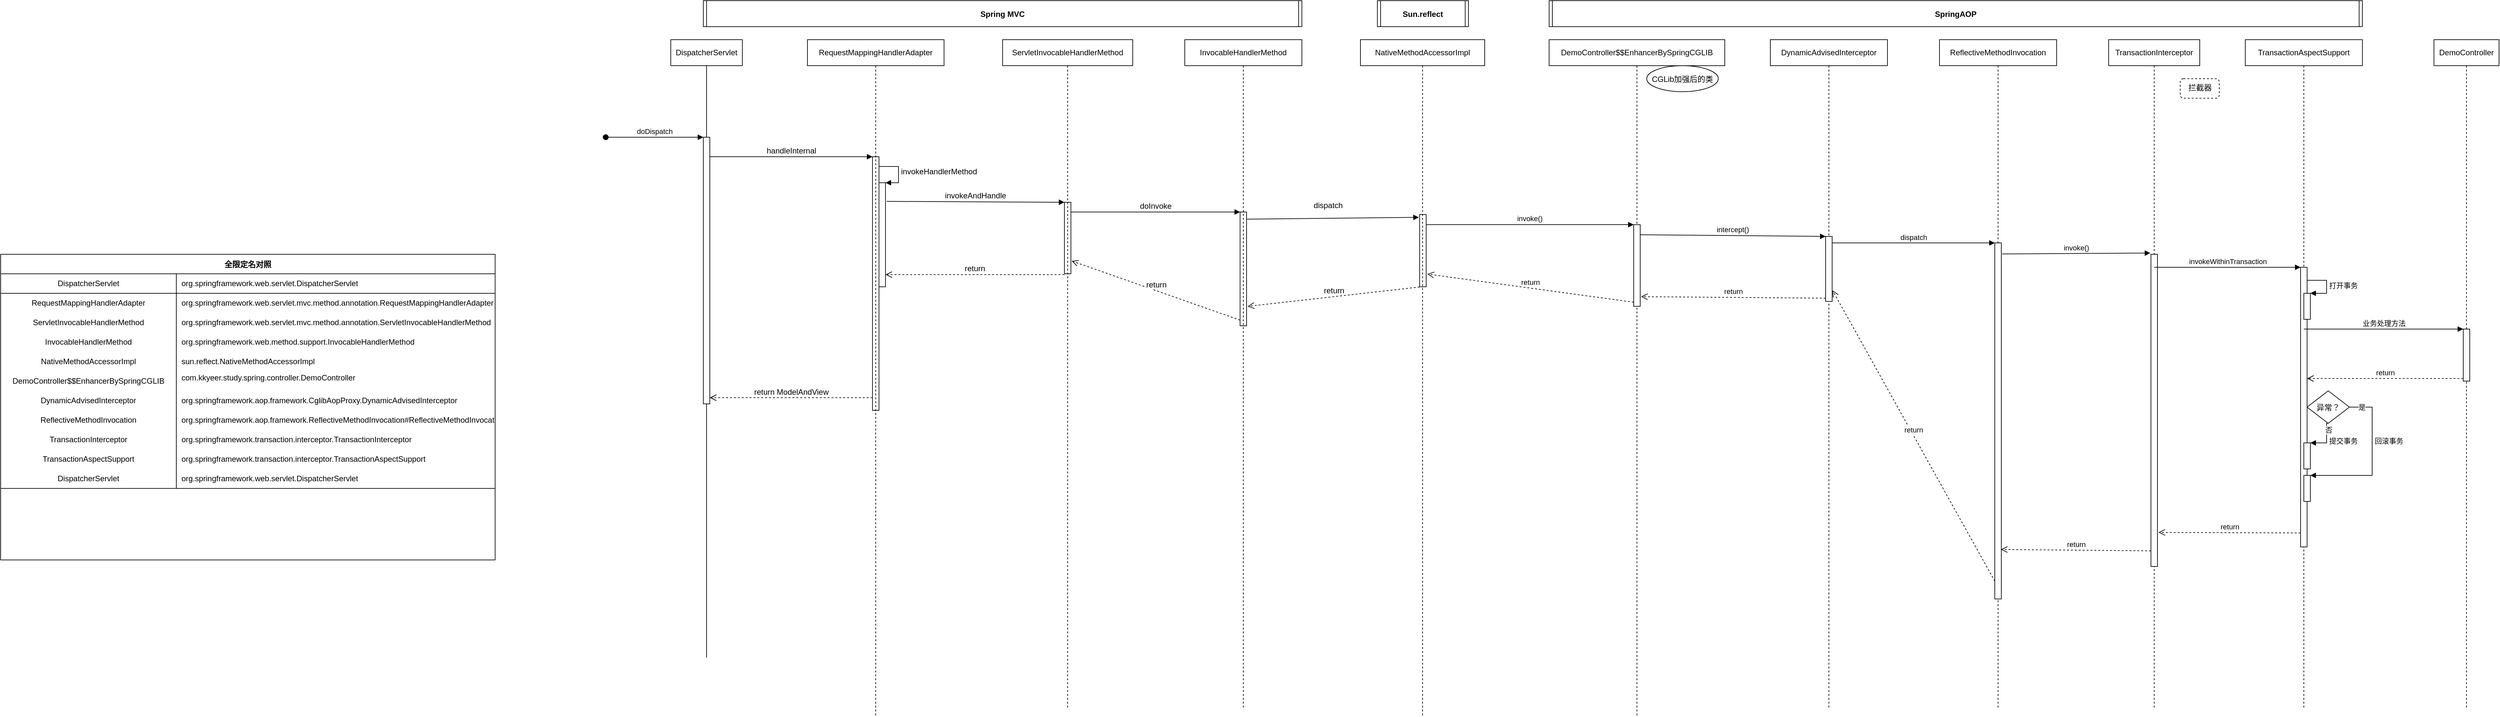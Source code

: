 <mxfile>
    <diagram id="kVu3p7XYg-1fgJQkwLqK" name="Page-1">
        <mxGraphModel dx="2498" dy="907" grid="1" gridSize="10" guides="1" tooltips="1" connect="1" arrows="1" fold="1" page="1" pageScale="1" pageWidth="827" pageHeight="1169" math="0" shadow="0">
            <root>
                <mxCell id="0"/>
                <mxCell id="1" parent="0"/>
                <mxCell id="5" value="DispatcherServlet" style="shape=umlLifeline;perimeter=lifelinePerimeter;whiteSpace=wrap;html=1;container=1;collapsible=0;recursiveResize=0;outlineConnect=0;lifelineDashed=0;" parent="1" vertex="1">
                    <mxGeometry x="90" y="100" width="110" height="950" as="geometry"/>
                </mxCell>
                <mxCell id="39" value="" style="html=1;points=[];perimeter=orthogonalPerimeter;" parent="5" vertex="1">
                    <mxGeometry x="50" y="150" width="10" height="410" as="geometry"/>
                </mxCell>
                <mxCell id="40" value="doDispatch" style="html=1;verticalAlign=bottom;startArrow=oval;endArrow=block;startSize=8;" parent="5" target="39" edge="1">
                    <mxGeometry relative="1" as="geometry">
                        <mxPoint x="-100" y="150" as="sourcePoint"/>
                    </mxGeometry>
                </mxCell>
                <mxCell id="17" value="全限定名对照" style="shape=table;startSize=30;container=1;collapsible=0;childLayout=tableLayout;fixedRows=1;rowLines=0;fontStyle=1;align=center;pointerEvents=1;strokeColor=default;labelBorderColor=none;" parent="1" vertex="1">
                    <mxGeometry x="-940" y="430" width="760" height="470" as="geometry"/>
                </mxCell>
                <mxCell id="18" value="" style="shape=partialRectangle;html=1;whiteSpace=wrap;collapsible=0;dropTarget=0;pointerEvents=1;fillColor=none;top=0;left=0;bottom=1;right=0;points=[[0,0.5],[1,0.5]];portConstraint=eastwest;strokeColor=default;labelBorderColor=none;" parent="17" vertex="1">
                    <mxGeometry y="30" width="760" height="30" as="geometry"/>
                </mxCell>
                <mxCell id="19" value="DispatcherServlet" style="shape=partialRectangle;html=1;whiteSpace=wrap;connectable=0;fillColor=none;top=0;left=0;bottom=0;right=0;overflow=hidden;pointerEvents=1;strokeColor=default;labelBorderColor=none;" parent="18" vertex="1">
                    <mxGeometry width="270" height="30" as="geometry">
                        <mxRectangle width="270" height="30" as="alternateBounds"/>
                    </mxGeometry>
                </mxCell>
                <mxCell id="20" value="org.springframework.web.servlet.DispatcherServlet" style="shape=partialRectangle;html=1;whiteSpace=wrap;connectable=0;fillColor=none;top=0;left=0;bottom=0;right=0;align=left;spacingLeft=6;overflow=hidden;pointerEvents=1;strokeColor=default;labelBorderColor=none;" parent="18" vertex="1">
                    <mxGeometry x="270" width="490" height="30" as="geometry">
                        <mxRectangle width="490" height="30" as="alternateBounds"/>
                    </mxGeometry>
                </mxCell>
                <mxCell id="21" value="" style="shape=partialRectangle;html=1;whiteSpace=wrap;collapsible=0;dropTarget=0;pointerEvents=1;fillColor=none;top=0;left=0;bottom=0;right=0;points=[[0,0.5],[1,0.5]];portConstraint=eastwest;strokeColor=default;labelBorderColor=none;" parent="17" vertex="1">
                    <mxGeometry y="60" width="760" height="30" as="geometry"/>
                </mxCell>
                <mxCell id="22" value="&lt;span style=&quot;text-align: left&quot;&gt;RequestMappingHandlerAdapter&lt;/span&gt;" style="shape=partialRectangle;html=1;connectable=0;fillColor=none;top=0;left=0;bottom=0;right=0;overflow=hidden;pointerEvents=1;strokeColor=default;fontColor=default;whiteSpace=wrap;labelBorderColor=none;" parent="21" vertex="1">
                    <mxGeometry width="270" height="30" as="geometry">
                        <mxRectangle width="270" height="30" as="alternateBounds"/>
                    </mxGeometry>
                </mxCell>
                <mxCell id="23" value="org.springframework.web.servlet.mvc.method.annotation.RequestMappingHandlerAdapter" style="shape=partialRectangle;html=1;whiteSpace=wrap;connectable=0;fillColor=none;top=0;left=0;bottom=0;right=0;align=left;spacingLeft=6;overflow=hidden;pointerEvents=1;strokeColor=default;labelBorderColor=none;" parent="21" vertex="1">
                    <mxGeometry x="270" width="490" height="30" as="geometry">
                        <mxRectangle width="490" height="30" as="alternateBounds"/>
                    </mxGeometry>
                </mxCell>
                <mxCell id="24" value="" style="shape=partialRectangle;html=1;whiteSpace=wrap;collapsible=0;dropTarget=0;pointerEvents=1;fillColor=none;top=0;left=0;bottom=0;right=0;points=[[0,0.5],[1,0.5]];portConstraint=eastwest;strokeColor=default;labelBorderColor=none;" parent="17" vertex="1">
                    <mxGeometry y="90" width="760" height="30" as="geometry"/>
                </mxCell>
                <mxCell id="25" value="ServletInvocableHandlerMethod" style="shape=partialRectangle;html=1;whiteSpace=wrap;connectable=0;fillColor=none;top=0;left=0;bottom=0;right=0;overflow=hidden;pointerEvents=1;strokeColor=default;labelBorderColor=none;" parent="24" vertex="1">
                    <mxGeometry width="270" height="30" as="geometry">
                        <mxRectangle width="270" height="30" as="alternateBounds"/>
                    </mxGeometry>
                </mxCell>
                <mxCell id="26" value="org.springframework.web.servlet.mvc.method.annotation.ServletInvocableHandlerMethod" style="shape=partialRectangle;html=1;whiteSpace=wrap;connectable=0;fillColor=none;top=0;left=0;bottom=0;right=0;align=left;spacingLeft=6;overflow=hidden;pointerEvents=1;strokeColor=default;labelBorderColor=none;" parent="24" vertex="1">
                    <mxGeometry x="270" width="490" height="30" as="geometry">
                        <mxRectangle width="490" height="30" as="alternateBounds"/>
                    </mxGeometry>
                </mxCell>
                <mxCell id="27" value="" style="shape=partialRectangle;html=1;whiteSpace=wrap;collapsible=0;dropTarget=0;pointerEvents=1;fillColor=none;top=0;left=0;bottom=0;right=0;points=[[0,0.5],[1,0.5]];portConstraint=eastwest;strokeColor=default;labelBorderColor=none;" parent="17" vertex="1">
                    <mxGeometry y="120" width="760" height="30" as="geometry"/>
                </mxCell>
                <mxCell id="28" value="InvocableHandlerMethod" style="shape=partialRectangle;html=1;whiteSpace=wrap;connectable=0;fillColor=none;top=0;left=0;bottom=0;right=0;overflow=hidden;pointerEvents=1;strokeColor=default;labelBorderColor=none;" parent="27" vertex="1">
                    <mxGeometry width="270" height="30" as="geometry">
                        <mxRectangle width="270" height="30" as="alternateBounds"/>
                    </mxGeometry>
                </mxCell>
                <mxCell id="29" value="org.springframework.web.method.support.InvocableHandlerMethod" style="shape=partialRectangle;html=1;whiteSpace=wrap;connectable=0;fillColor=none;top=0;left=0;bottom=0;right=0;align=left;spacingLeft=6;overflow=hidden;pointerEvents=1;strokeColor=default;labelBorderColor=none;" parent="27" vertex="1">
                    <mxGeometry x="270" width="490" height="30" as="geometry">
                        <mxRectangle width="490" height="30" as="alternateBounds"/>
                    </mxGeometry>
                </mxCell>
                <mxCell id="30" value="" style="shape=partialRectangle;html=1;whiteSpace=wrap;collapsible=0;dropTarget=0;pointerEvents=1;fillColor=none;top=0;left=0;bottom=0;right=0;points=[[0,0.5],[1,0.5]];portConstraint=eastwest;strokeColor=default;labelBorderColor=none;" parent="17" vertex="1">
                    <mxGeometry y="150" width="760" height="30" as="geometry"/>
                </mxCell>
                <mxCell id="31" value="NativeMethodAccessorImpl" style="shape=partialRectangle;html=1;whiteSpace=wrap;connectable=0;fillColor=none;top=0;left=0;bottom=0;right=0;overflow=hidden;pointerEvents=1;strokeColor=default;labelBorderColor=none;" parent="30" vertex="1">
                    <mxGeometry width="270" height="30" as="geometry">
                        <mxRectangle width="270" height="30" as="alternateBounds"/>
                    </mxGeometry>
                </mxCell>
                <mxCell id="32" value="sun.reflect.NativeMethodAccessorImpl" style="shape=partialRectangle;html=1;whiteSpace=wrap;connectable=0;fillColor=none;top=0;left=0;bottom=0;right=0;align=left;spacingLeft=6;overflow=hidden;pointerEvents=1;strokeColor=default;labelBorderColor=none;" parent="30" vertex="1">
                    <mxGeometry x="270" width="490" height="30" as="geometry">
                        <mxRectangle width="490" height="30" as="alternateBounds"/>
                    </mxGeometry>
                </mxCell>
                <mxCell id="33" value="" style="shape=partialRectangle;html=1;whiteSpace=wrap;collapsible=0;dropTarget=0;pointerEvents=1;fillColor=none;top=0;left=0;bottom=0;right=0;points=[[0,0.5],[1,0.5]];portConstraint=eastwest;strokeColor=default;labelBorderColor=none;" parent="17" vertex="1">
                    <mxGeometry y="180" width="760" height="30" as="geometry"/>
                </mxCell>
                <mxCell id="34" value="&lt;span style=&quot;text-align: left&quot;&gt;DemoController$$EnhancerBySpringCGLIB&lt;/span&gt;" style="shape=partialRectangle;html=1;whiteSpace=wrap;connectable=0;fillColor=none;top=0;left=0;bottom=0;right=0;overflow=hidden;pointerEvents=1;strokeColor=default;labelBorderColor=none;" parent="33" vertex="1">
                    <mxGeometry width="270" height="30" as="geometry">
                        <mxRectangle width="270" height="30" as="alternateBounds"/>
                    </mxGeometry>
                </mxCell>
                <mxCell id="35" value="com.kkyeer.study.spring.controller.DemoController$$EnhancerBySpringCGLIB$$9c8a9fff" style="shape=partialRectangle;html=1;whiteSpace=wrap;connectable=0;fillColor=none;top=0;left=0;bottom=0;right=0;align=left;spacingLeft=6;overflow=hidden;pointerEvents=1;strokeColor=default;labelBorderColor=none;" parent="33" vertex="1">
                    <mxGeometry x="270" width="490" height="30" as="geometry">
                        <mxRectangle width="490" height="30" as="alternateBounds"/>
                    </mxGeometry>
                </mxCell>
                <mxCell id="66" value="" style="shape=partialRectangle;html=1;whiteSpace=wrap;collapsible=0;dropTarget=0;pointerEvents=1;fillColor=none;top=0;left=0;bottom=0;right=0;points=[[0,0.5],[1,0.5]];portConstraint=eastwest;strokeColor=default;labelBorderColor=none;" parent="17" vertex="1">
                    <mxGeometry y="210" width="760" height="30" as="geometry"/>
                </mxCell>
                <mxCell id="67" value="&lt;span style=&quot;text-align: left&quot;&gt;DynamicAdvisedInterceptor&lt;/span&gt;" style="shape=partialRectangle;html=1;whiteSpace=wrap;connectable=0;fillColor=none;top=0;left=0;bottom=0;right=0;overflow=hidden;pointerEvents=1;strokeColor=default;labelBorderColor=none;" parent="66" vertex="1">
                    <mxGeometry width="270" height="30" as="geometry">
                        <mxRectangle width="270" height="30" as="alternateBounds"/>
                    </mxGeometry>
                </mxCell>
                <mxCell id="68" value="org.springframework.aop.framework.CglibAopProxy.DynamicAdvisedInterceptor" style="shape=partialRectangle;html=1;whiteSpace=wrap;connectable=0;fillColor=none;top=0;left=0;bottom=0;right=0;align=left;spacingLeft=6;overflow=hidden;pointerEvents=1;strokeColor=default;labelBorderColor=none;" parent="66" vertex="1">
                    <mxGeometry x="270" width="490" height="30" as="geometry">
                        <mxRectangle width="490" height="30" as="alternateBounds"/>
                    </mxGeometry>
                </mxCell>
                <mxCell id="69" value="" style="shape=partialRectangle;html=1;whiteSpace=wrap;collapsible=0;dropTarget=0;pointerEvents=1;fillColor=none;top=0;left=0;bottom=0;right=0;points=[[0,0.5],[1,0.5]];portConstraint=eastwest;strokeColor=default;labelBorderColor=none;" parent="17" vertex="1">
                    <mxGeometry y="240" width="760" height="30" as="geometry"/>
                </mxCell>
                <mxCell id="70" value="&lt;div style=&quot;text-align: left&quot;&gt;&lt;span&gt;ReflectiveMethodInvocation&lt;/span&gt;&lt;/div&gt;" style="shape=partialRectangle;html=1;whiteSpace=wrap;connectable=0;fillColor=none;top=0;left=0;bottom=0;right=0;overflow=hidden;pointerEvents=1;strokeColor=default;labelBorderColor=none;" parent="69" vertex="1">
                    <mxGeometry width="270" height="30" as="geometry">
                        <mxRectangle width="270" height="30" as="alternateBounds"/>
                    </mxGeometry>
                </mxCell>
                <mxCell id="71" value="org.springframework.aop.framework.ReflectiveMethodInvocation#ReflectiveMethodInvocation" style="shape=partialRectangle;html=1;whiteSpace=wrap;connectable=0;fillColor=none;top=0;left=0;bottom=0;right=0;align=left;spacingLeft=6;overflow=hidden;pointerEvents=1;strokeColor=default;labelBorderColor=none;" parent="69" vertex="1">
                    <mxGeometry x="270" width="490" height="30" as="geometry">
                        <mxRectangle width="490" height="30" as="alternateBounds"/>
                    </mxGeometry>
                </mxCell>
                <mxCell id="72" value="" style="shape=partialRectangle;html=1;whiteSpace=wrap;collapsible=0;dropTarget=0;pointerEvents=1;fillColor=none;top=0;left=0;bottom=0;right=0;points=[[0,0.5],[1,0.5]];portConstraint=eastwest;strokeColor=default;labelBorderColor=none;" parent="17" vertex="1">
                    <mxGeometry y="270" width="760" height="30" as="geometry"/>
                </mxCell>
                <mxCell id="73" value="&lt;span style=&quot;text-align: left&quot;&gt;TransactionInterceptor&lt;/span&gt;" style="shape=partialRectangle;html=1;whiteSpace=wrap;connectable=0;fillColor=none;top=0;left=0;bottom=0;right=0;overflow=hidden;pointerEvents=1;strokeColor=default;labelBorderColor=none;" parent="72" vertex="1">
                    <mxGeometry width="270" height="30" as="geometry">
                        <mxRectangle width="270" height="30" as="alternateBounds"/>
                    </mxGeometry>
                </mxCell>
                <mxCell id="74" value="org.springframework.transaction.interceptor.TransactionInterceptor" style="shape=partialRectangle;html=1;whiteSpace=wrap;connectable=0;fillColor=none;top=0;left=0;bottom=0;right=0;align=left;spacingLeft=6;overflow=hidden;pointerEvents=1;strokeColor=default;labelBorderColor=none;" parent="72" vertex="1">
                    <mxGeometry x="270" width="490" height="30" as="geometry">
                        <mxRectangle width="490" height="30" as="alternateBounds"/>
                    </mxGeometry>
                </mxCell>
                <mxCell id="75" value="" style="shape=partialRectangle;html=1;whiteSpace=wrap;collapsible=0;dropTarget=0;pointerEvents=1;fillColor=none;top=0;left=0;bottom=0;right=0;points=[[0,0.5],[1,0.5]];portConstraint=eastwest;strokeColor=default;labelBorderColor=none;" parent="17" vertex="1">
                    <mxGeometry y="300" width="760" height="30" as="geometry"/>
                </mxCell>
                <mxCell id="76" value="&lt;span style=&quot;text-align: left&quot;&gt;TransactionAspectSupport&lt;/span&gt;" style="shape=partialRectangle;html=1;whiteSpace=wrap;connectable=0;fillColor=none;top=0;left=0;bottom=0;right=0;overflow=hidden;pointerEvents=1;strokeColor=default;labelBorderColor=none;" parent="75" vertex="1">
                    <mxGeometry width="270" height="30" as="geometry">
                        <mxRectangle width="270" height="30" as="alternateBounds"/>
                    </mxGeometry>
                </mxCell>
                <mxCell id="77" value="org.springframework.transaction.interceptor.TransactionAspectSupport" style="shape=partialRectangle;html=1;whiteSpace=wrap;connectable=0;fillColor=none;top=0;left=0;bottom=0;right=0;align=left;spacingLeft=6;overflow=hidden;pointerEvents=1;strokeColor=default;labelBorderColor=none;" parent="75" vertex="1">
                    <mxGeometry x="270" width="490" height="30" as="geometry">
                        <mxRectangle width="490" height="30" as="alternateBounds"/>
                    </mxGeometry>
                </mxCell>
                <mxCell id="91" value="" style="shape=partialRectangle;html=1;whiteSpace=wrap;collapsible=0;dropTarget=0;pointerEvents=1;fillColor=none;top=0;left=0;bottom=1;right=0;points=[[0,0.5],[1,0.5]];portConstraint=eastwest;strokeColor=default;labelBorderColor=none;" parent="17" vertex="1">
                    <mxGeometry y="330" width="760" height="30" as="geometry"/>
                </mxCell>
                <mxCell id="92" value="DispatcherServlet" style="shape=partialRectangle;html=1;whiteSpace=wrap;connectable=0;fillColor=none;top=0;left=0;bottom=0;right=0;overflow=hidden;pointerEvents=1;strokeColor=default;labelBorderColor=none;" parent="91" vertex="1">
                    <mxGeometry width="270" height="30" as="geometry">
                        <mxRectangle width="270" height="30" as="alternateBounds"/>
                    </mxGeometry>
                </mxCell>
                <mxCell id="93" value="org.springframework.web.servlet.DispatcherServlet" style="shape=partialRectangle;html=1;whiteSpace=wrap;connectable=0;fillColor=none;top=0;left=0;bottom=0;right=0;align=left;spacingLeft=6;overflow=hidden;pointerEvents=1;strokeColor=default;labelBorderColor=none;" parent="91" vertex="1">
                    <mxGeometry x="270" width="490" height="30" as="geometry">
                        <mxRectangle width="490" height="30" as="alternateBounds"/>
                    </mxGeometry>
                </mxCell>
                <mxCell id="41" value="&lt;span style=&quot;text-align: left&quot;&gt;RequestMappingHandlerAdapter&lt;/span&gt;" style="shape=umlLifeline;perimeter=lifelinePerimeter;whiteSpace=wrap;html=1;container=1;collapsible=0;recursiveResize=0;outlineConnect=0;labelBorderColor=none;pointerEvents=1;fontFamily=Helvetica;fontSize=12;fontColor=default;strokeColor=default;fillColor=none;" parent="1" vertex="1">
                    <mxGeometry x="300" y="100" width="210" height="1040" as="geometry"/>
                </mxCell>
                <mxCell id="45" value="" style="html=1;points=[];perimeter=orthogonalPerimeter;labelBorderColor=none;pointerEvents=1;fontFamily=Helvetica;fontSize=12;fontColor=default;strokeColor=default;fillColor=none;" parent="41" vertex="1">
                    <mxGeometry x="100" y="180" width="10" height="390" as="geometry"/>
                </mxCell>
                <mxCell id="48" value="" style="html=1;points=[];perimeter=orthogonalPerimeter;labelBorderColor=none;pointerEvents=1;fontFamily=Helvetica;fontSize=12;fontColor=default;strokeColor=default;fillColor=none;" parent="41" vertex="1">
                    <mxGeometry x="110" y="220" width="10" height="160" as="geometry"/>
                </mxCell>
                <mxCell id="49" value="invokeHandlerMethod" style="edgeStyle=orthogonalEdgeStyle;html=1;align=left;spacingLeft=2;endArrow=block;rounded=0;entryX=1;entryY=0;fontFamily=Helvetica;fontSize=12;fontColor=default;" parent="41" target="48" edge="1">
                    <mxGeometry relative="1" as="geometry">
                        <mxPoint x="110" y="195" as="sourcePoint"/>
                        <Array as="points">
                            <mxPoint x="140" y="195"/>
                        </Array>
                    </mxGeometry>
                </mxCell>
                <mxCell id="47" value="return ModelAndView" style="html=1;verticalAlign=bottom;endArrow=open;dashed=1;endSize=8;exitX=0;exitY=0.95;fontFamily=Helvetica;fontSize=12;fontColor=default;" parent="1" source="45" target="39" edge="1">
                    <mxGeometry relative="1" as="geometry">
                        <mxPoint x="330" y="356" as="targetPoint"/>
                    </mxGeometry>
                </mxCell>
                <mxCell id="46" value="handleInternal" style="html=1;verticalAlign=bottom;endArrow=block;entryX=0;entryY=0;fontFamily=Helvetica;fontSize=12;fontColor=default;" parent="1" target="45" edge="1">
                    <mxGeometry relative="1" as="geometry">
                        <mxPoint x="150" y="280" as="sourcePoint"/>
                    </mxGeometry>
                </mxCell>
                <mxCell id="50" value="ServletInvocableHandlerMethod" style="shape=umlLifeline;perimeter=lifelinePerimeter;whiteSpace=wrap;html=1;container=1;collapsible=0;recursiveResize=0;outlineConnect=0;labelBorderColor=none;pointerEvents=1;fontFamily=Helvetica;fontSize=12;fontColor=default;strokeColor=default;fillColor=none;" parent="1" vertex="1">
                    <mxGeometry x="600" y="100" width="200" height="1030" as="geometry"/>
                </mxCell>
                <mxCell id="51" value="" style="html=1;points=[];perimeter=orthogonalPerimeter;labelBorderColor=none;pointerEvents=1;fontFamily=Helvetica;fontSize=12;fontColor=default;strokeColor=default;fillColor=none;" parent="50" vertex="1">
                    <mxGeometry x="95" y="250" width="10" height="110" as="geometry"/>
                </mxCell>
                <mxCell id="52" value="invokeAndHandle" style="html=1;verticalAlign=bottom;endArrow=block;entryX=0;entryY=0;fontFamily=Helvetica;fontSize=12;fontColor=default;exitX=1.181;exitY=0.179;exitDx=0;exitDy=0;exitPerimeter=0;" parent="1" source="48" target="51" edge="1">
                    <mxGeometry relative="1" as="geometry">
                        <mxPoint x="640" y="350" as="sourcePoint"/>
                    </mxGeometry>
                </mxCell>
                <mxCell id="53" value="return" style="html=1;verticalAlign=bottom;endArrow=open;dashed=1;endSize=8;exitX=-0.007;exitY=1.011;fontFamily=Helvetica;fontSize=12;fontColor=default;exitDx=0;exitDy=0;exitPerimeter=0;entryX=1;entryY=0.883;entryDx=0;entryDy=0;entryPerimeter=0;" parent="1" source="51" target="48" edge="1">
                    <mxGeometry relative="1" as="geometry">
                        <mxPoint x="420" y="455" as="targetPoint"/>
                    </mxGeometry>
                </mxCell>
                <mxCell id="54" value="InvocableHandlerMethod" style="shape=umlLifeline;perimeter=lifelinePerimeter;whiteSpace=wrap;html=1;container=1;collapsible=0;recursiveResize=0;outlineConnect=0;labelBorderColor=none;pointerEvents=1;fontFamily=Helvetica;fontSize=12;fontColor=default;strokeColor=default;fillColor=none;" parent="1" vertex="1">
                    <mxGeometry x="880" y="100" width="180" height="1030" as="geometry"/>
                </mxCell>
                <mxCell id="55" value="" style="html=1;points=[];perimeter=orthogonalPerimeter;labelBorderColor=none;pointerEvents=1;fontFamily=Helvetica;fontSize=12;fontColor=default;strokeColor=default;fillColor=none;" parent="54" vertex="1">
                    <mxGeometry x="85" y="265" width="10" height="175" as="geometry"/>
                </mxCell>
                <mxCell id="56" value="doInvoke" style="html=1;verticalAlign=bottom;endArrow=block;entryX=0;entryY=0;fontFamily=Helvetica;fontSize=12;fontColor=default;exitX=1.048;exitY=0.136;exitDx=0;exitDy=0;exitPerimeter=0;" parent="1" source="51" target="55" edge="1">
                    <mxGeometry relative="1" as="geometry">
                        <mxPoint x="895" y="365" as="sourcePoint"/>
                    </mxGeometry>
                </mxCell>
                <mxCell id="57" value="return" style="html=1;verticalAlign=bottom;endArrow=open;dashed=1;endSize=8;exitX=0;exitY=0.95;fontFamily=Helvetica;fontSize=12;fontColor=default;entryX=1.121;entryY=0.821;entryDx=0;entryDy=0;entryPerimeter=0;" parent="1" source="55" target="51" edge="1">
                    <mxGeometry relative="1" as="geometry">
                        <mxPoint x="895" y="441" as="targetPoint"/>
                    </mxGeometry>
                </mxCell>
                <mxCell id="58" value="NativeMethodAccessorImpl" style="shape=umlLifeline;perimeter=lifelinePerimeter;whiteSpace=wrap;html=1;container=1;collapsible=0;recursiveResize=0;outlineConnect=0;labelBorderColor=none;pointerEvents=1;fontFamily=Helvetica;fontSize=12;fontColor=default;strokeColor=default;fillColor=none;" parent="1" vertex="1">
                    <mxGeometry x="1150" y="100" width="191" height="1040" as="geometry"/>
                </mxCell>
                <mxCell id="59" value="" style="html=1;points=[];perimeter=orthogonalPerimeter;labelBorderColor=none;pointerEvents=1;fontFamily=Helvetica;fontSize=12;fontColor=default;strokeColor=default;fillColor=none;" parent="58" vertex="1">
                    <mxGeometry x="91" y="268.75" width="10" height="111.25" as="geometry"/>
                </mxCell>
                <mxCell id="61" value="return" style="html=1;verticalAlign=bottom;endArrow=open;dashed=1;endSize=8;exitX=-0.017;exitY=1.003;fontFamily=Helvetica;fontSize=12;fontColor=default;exitDx=0;exitDy=0;exitPerimeter=0;entryX=1.162;entryY=0.829;entryDx=0;entryDy=0;entryPerimeter=0;" parent="1" source="59" target="55" edge="1">
                    <mxGeometry relative="1" as="geometry">
                        <mxPoint x="1171" y="441" as="targetPoint"/>
                    </mxGeometry>
                </mxCell>
                <mxCell id="60" value="dispatch" style="html=1;verticalAlign=bottom;endArrow=block;entryX=-0.121;entryY=0.04;fontFamily=Helvetica;fontSize=12;fontColor=default;exitX=1.075;exitY=0.063;exitDx=0;exitDy=0;exitPerimeter=0;entryDx=0;entryDy=0;entryPerimeter=0;" parent="1" source="55" target="59" edge="1">
                    <mxGeometry x="-0.059" y="11" relative="1" as="geometry">
                        <mxPoint x="1171" y="365" as="sourcePoint"/>
                        <mxPoint as="offset"/>
                    </mxGeometry>
                </mxCell>
                <mxCell id="63" value="&lt;span style=&quot;text-align: left&quot;&gt;DemoController$$EnhancerBySpringCGLIB&lt;/span&gt;" style="shape=umlLifeline;perimeter=lifelinePerimeter;whiteSpace=wrap;html=1;container=1;collapsible=0;recursiveResize=0;outlineConnect=0;" parent="1" vertex="1">
                    <mxGeometry x="1440" y="100" width="270" height="1040" as="geometry"/>
                </mxCell>
                <mxCell id="86" value="" style="html=1;points=[];perimeter=orthogonalPerimeter;" parent="63" vertex="1">
                    <mxGeometry x="130" y="284.43" width="10" height="125.57" as="geometry"/>
                </mxCell>
                <mxCell id="89" value="CGLib加强后的类" style="ellipse;" parent="63" vertex="1">
                    <mxGeometry x="150" y="40" width="110" height="40" as="geometry"/>
                </mxCell>
                <mxCell id="65" value="&lt;span style=&quot;text-align: left&quot;&gt;DynamicAdvisedInterceptor&lt;/span&gt;" style="shape=umlLifeline;perimeter=lifelinePerimeter;whiteSpace=wrap;html=1;container=1;collapsible=0;recursiveResize=0;outlineConnect=0;" parent="1" vertex="1">
                    <mxGeometry x="1780" y="100" width="180" height="1030" as="geometry"/>
                </mxCell>
                <mxCell id="94" value="" style="html=1;points=[];perimeter=orthogonalPerimeter;strokeColor=default;" parent="65" vertex="1">
                    <mxGeometry x="85" y="302.5" width="10" height="100" as="geometry"/>
                </mxCell>
                <mxCell id="78" value="Spring MVC" style="shape=process2;fixedSize=1;size=5;fontStyle=1;" parent="1" vertex="1">
                    <mxGeometry x="140" y="40" width="920" height="40" as="geometry"/>
                </mxCell>
                <mxCell id="79" value="Sun.reflect" style="shape=process2;fixedSize=1;size=5;fontStyle=1;" parent="1" vertex="1">
                    <mxGeometry x="1176" y="40" width="140" height="40" as="geometry"/>
                </mxCell>
                <mxCell id="80" value="SpringAOP" style="shape=process2;fixedSize=1;size=5;fontStyle=1;" parent="1" vertex="1">
                    <mxGeometry x="1440" y="40" width="1250" height="40" as="geometry"/>
                </mxCell>
                <mxCell id="87" value="invoke()" style="html=1;verticalAlign=bottom;endArrow=block;entryX=0;entryY=0;exitX=1.159;exitY=0.19;exitDx=0;exitDy=0;exitPerimeter=0;" parent="1" target="86" edge="1">
                    <mxGeometry relative="1" as="geometry">
                        <mxPoint x="1251.0" y="384.317" as="sourcePoint"/>
                    </mxGeometry>
                </mxCell>
                <mxCell id="88" value="return" style="html=1;verticalAlign=bottom;endArrow=open;dashed=1;endSize=8;exitX=0;exitY=0.95;entryX=1.191;entryY=0.824;entryDx=0;entryDy=0;entryPerimeter=0;" parent="1" source="86" target="59" edge="1">
                    <mxGeometry relative="1" as="geometry">
                        <mxPoint x="1269.41" y="460.43" as="targetPoint"/>
                    </mxGeometry>
                </mxCell>
                <mxCell id="90" value="ReflectiveMethodInvocation" style="shape=umlLifeline;perimeter=lifelinePerimeter;whiteSpace=wrap;html=1;container=1;collapsible=0;recursiveResize=0;outlineConnect=0;" parent="1" vertex="1">
                    <mxGeometry x="2040" y="100" width="180" height="1030" as="geometry"/>
                </mxCell>
                <mxCell id="100" value="" style="html=1;points=[];perimeter=orthogonalPerimeter;strokeColor=default;" parent="90" vertex="1">
                    <mxGeometry x="85" y="312.5" width="10" height="547.5" as="geometry"/>
                </mxCell>
                <mxCell id="95" value="intercept()" style="html=1;verticalAlign=bottom;endArrow=block;entryX=0;entryY=0;exitX=1;exitY=0.124;exitDx=0;exitDy=0;exitPerimeter=0;" parent="1" source="86" target="94" edge="1">
                    <mxGeometry relative="1" as="geometry">
                        <mxPoint x="1600" y="400" as="sourcePoint"/>
                    </mxGeometry>
                </mxCell>
                <mxCell id="96" value="return" style="html=1;verticalAlign=bottom;endArrow=open;dashed=1;endSize=8;exitX=0;exitY=0.95;entryX=1.137;entryY=0.882;entryDx=0;entryDy=0;entryPerimeter=0;" parent="1" source="94" target="86" edge="1">
                    <mxGeometry relative="1" as="geometry">
                        <mxPoint x="1600" y="476" as="targetPoint"/>
                    </mxGeometry>
                </mxCell>
                <mxCell id="101" value="dispatch" style="html=1;verticalAlign=bottom;endArrow=block;entryX=0;entryY=0;" parent="1" source="94" target="100" edge="1">
                    <mxGeometry relative="1" as="geometry">
                        <mxPoint x="1900" y="407" as="sourcePoint"/>
                    </mxGeometry>
                </mxCell>
                <mxCell id="102" value="return" style="html=1;verticalAlign=bottom;endArrow=open;dashed=1;endSize=8;exitX=0;exitY=0.95;entryX=1.06;entryY=0.83;entryDx=0;entryDy=0;entryPerimeter=0;" parent="1" source="100" target="94" edge="1">
                    <mxGeometry relative="1" as="geometry">
                        <mxPoint x="1900" y="483" as="targetPoint"/>
                    </mxGeometry>
                </mxCell>
                <mxCell id="103" value="&lt;span style=&quot;text-align: left&quot;&gt;TransactionInterceptor&lt;/span&gt;" style="shape=umlLifeline;perimeter=lifelinePerimeter;whiteSpace=wrap;html=1;container=1;collapsible=0;recursiveResize=0;outlineConnect=0;strokeColor=default;" parent="1" vertex="1">
                    <mxGeometry x="2300" y="100" width="140" height="1030" as="geometry"/>
                </mxCell>
                <mxCell id="107" value="" style="html=1;points=[];perimeter=orthogonalPerimeter;strokeColor=default;" parent="103" vertex="1">
                    <mxGeometry x="65" y="330" width="10" height="480" as="geometry"/>
                </mxCell>
                <mxCell id="108" value="invoke()" style="html=1;verticalAlign=bottom;endArrow=block;entryX=-0.097;entryY=-0.004;entryDx=0;entryDy=0;entryPerimeter=0;exitX=1.135;exitY=0.031;exitDx=0;exitDy=0;exitPerimeter=0;" parent="1" source="100" target="107" edge="1">
                    <mxGeometry relative="1" as="geometry">
                        <mxPoint x="2150" y="428" as="sourcePoint"/>
                        <mxPoint x="2250" y="423" as="targetPoint"/>
                    </mxGeometry>
                </mxCell>
                <mxCell id="109" value="return" style="html=1;verticalAlign=bottom;endArrow=open;dashed=1;endSize=8;exitX=0;exitY=0.95;entryX=0.934;entryY=0.861;entryDx=0;entryDy=0;entryPerimeter=0;" parent="1" source="107" target="100" edge="1">
                    <mxGeometry relative="1" as="geometry">
                        <mxPoint x="2160" y="506" as="targetPoint"/>
                    </mxGeometry>
                </mxCell>
                <mxCell id="110" value="TransactionAspectSupport" style="shape=umlLifeline;perimeter=lifelinePerimeter;whiteSpace=wrap;html=1;container=1;collapsible=0;recursiveResize=0;outlineConnect=0;strokeColor=default;" parent="1" vertex="1">
                    <mxGeometry x="2510" y="100" width="180" height="1030" as="geometry"/>
                </mxCell>
                <mxCell id="114" value="" style="html=1;points=[];perimeter=orthogonalPerimeter;strokeColor=default;" parent="110" vertex="1">
                    <mxGeometry x="85" y="350" width="10" height="430" as="geometry"/>
                </mxCell>
                <mxCell id="121" value="" style="html=1;points=[];perimeter=orthogonalPerimeter;strokeColor=default;" parent="110" vertex="1">
                    <mxGeometry x="90" y="390" width="10" height="40" as="geometry"/>
                </mxCell>
                <mxCell id="122" value="打开事务" style="edgeStyle=orthogonalEdgeStyle;html=1;align=left;spacingLeft=2;endArrow=block;rounded=0;entryX=1;entryY=0;" parent="110" target="121" edge="1">
                    <mxGeometry relative="1" as="geometry">
                        <mxPoint x="95" y="370" as="sourcePoint"/>
                        <Array as="points">
                            <mxPoint x="125" y="370"/>
                        </Array>
                    </mxGeometry>
                </mxCell>
                <mxCell id="127" value="异常？" style="rhombus;strokeColor=default;" parent="110" vertex="1">
                    <mxGeometry x="95" y="540" width="65" height="50" as="geometry"/>
                </mxCell>
                <mxCell id="128" value="" style="html=1;points=[];perimeter=orthogonalPerimeter;strokeColor=default;" parent="110" vertex="1">
                    <mxGeometry x="90" y="670" width="10" height="40" as="geometry"/>
                </mxCell>
                <mxCell id="129" value="回滚事务" style="edgeStyle=orthogonalEdgeStyle;html=1;align=left;spacingLeft=2;endArrow=block;rounded=0;entryX=1;entryY=0;exitX=1;exitY=0.5;exitDx=0;exitDy=0;" parent="110" source="127" target="128" edge="1">
                    <mxGeometry x="-0.263" relative="1" as="geometry">
                        <mxPoint x="165" y="560" as="sourcePoint"/>
                        <Array as="points">
                            <mxPoint x="195" y="565"/>
                            <mxPoint x="195" y="670"/>
                        </Array>
                        <mxPoint as="offset"/>
                    </mxGeometry>
                </mxCell>
                <mxCell id="130" value="是" style="edgeLabel;html=1;align=center;verticalAlign=middle;resizable=0;points=[];" parent="129" vertex="1" connectable="0">
                    <mxGeometry x="-0.879" relative="1" as="geometry">
                        <mxPoint x="5" as="offset"/>
                    </mxGeometry>
                </mxCell>
                <mxCell id="132" value="" style="html=1;points=[];perimeter=orthogonalPerimeter;strokeColor=default;" parent="110" vertex="1">
                    <mxGeometry x="90" y="620" width="10" height="40" as="geometry"/>
                </mxCell>
                <mxCell id="133" value="提交事务" style="edgeStyle=orthogonalEdgeStyle;html=1;align=left;spacingLeft=2;endArrow=block;rounded=0;entryX=1;entryY=0;exitX=0.5;exitY=1;exitDx=0;exitDy=0;" parent="110" source="127" target="132" edge="1">
                    <mxGeometry relative="1" as="geometry">
                        <mxPoint x="95" y="600" as="sourcePoint"/>
                        <Array as="points">
                            <mxPoint x="125" y="590"/>
                            <mxPoint x="125" y="620"/>
                        </Array>
                    </mxGeometry>
                </mxCell>
                <mxCell id="134" value="否" style="edgeLabel;html=1;align=center;verticalAlign=middle;resizable=0;points=[];" parent="133" vertex="1" connectable="0">
                    <mxGeometry x="-0.675" relative="1" as="geometry">
                        <mxPoint x="3" y="3" as="offset"/>
                    </mxGeometry>
                </mxCell>
                <mxCell id="115" value="invokeWithinTransaction" style="html=1;verticalAlign=bottom;endArrow=block;entryX=0;entryY=0;" parent="1" source="103" target="114" edge="1">
                    <mxGeometry relative="1" as="geometry">
                        <mxPoint x="2410" y="450" as="sourcePoint"/>
                    </mxGeometry>
                </mxCell>
                <mxCell id="116" value="return" style="html=1;verticalAlign=bottom;endArrow=open;dashed=1;endSize=8;exitX=0;exitY=0.95;entryX=1.167;entryY=0.891;entryDx=0;entryDy=0;entryPerimeter=0;" parent="1" source="114" target="107" edge="1">
                    <mxGeometry relative="1" as="geometry">
                        <mxPoint x="2410" y="849" as="targetPoint"/>
                    </mxGeometry>
                </mxCell>
                <mxCell id="120" value="拦截器" style="html=1;align=center;verticalAlign=top;rounded=1;absoluteArcSize=1;arcSize=10;dashed=1;strokeColor=default;" parent="1" vertex="1">
                    <mxGeometry x="2410" y="160" width="60" height="30" as="geometry"/>
                </mxCell>
                <mxCell id="123" value="DemoController" style="shape=umlLifeline;perimeter=lifelinePerimeter;whiteSpace=wrap;html=1;container=1;collapsible=0;recursiveResize=0;outlineConnect=0;strokeColor=default;" parent="1" vertex="1">
                    <mxGeometry x="2800" y="100" width="100" height="1030" as="geometry"/>
                </mxCell>
                <mxCell id="124" value="" style="html=1;points=[];perimeter=orthogonalPerimeter;strokeColor=default;" parent="123" vertex="1">
                    <mxGeometry x="45" y="445" width="10" height="80" as="geometry"/>
                </mxCell>
                <mxCell id="125" value="业务处理方法" style="html=1;verticalAlign=bottom;endArrow=block;entryX=0;entryY=0;" parent="1" source="110" target="124" edge="1">
                    <mxGeometry relative="1" as="geometry">
                        <mxPoint x="2640" y="545" as="sourcePoint"/>
                    </mxGeometry>
                </mxCell>
                <mxCell id="126" value="return" style="html=1;verticalAlign=bottom;endArrow=open;dashed=1;endSize=8;exitX=0;exitY=0.95;" parent="1" source="124" target="114" edge="1">
                    <mxGeometry relative="1" as="geometry">
                        <mxPoint x="2660" y="621" as="targetPoint"/>
                    </mxGeometry>
                </mxCell>
            </root>
        </mxGraphModel>
    </diagram>
</mxfile>